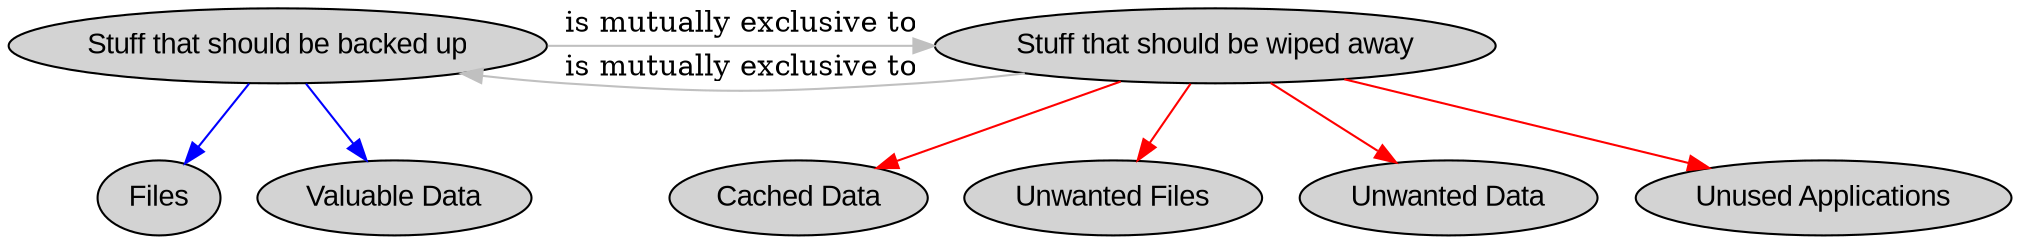 digraph cleanup_model {
    node [style=filled, fillcolor=lightgrey, fontname=Arial];
    edge [color=grey];

    "Stuff that should be backed up" -> "Files" [color=blue];
    "Stuff that should be backed up" -> "Valuable Data" [color=blue];
    "Stuff that should be wiped away" -> "Cached Data" [color=red];
    "Stuff that should be wiped away" -> "Unwanted Files" [color=red];
    "Stuff that should be wiped away" -> "Unwanted Data" [color=red];
    "Stuff that should be wiped away" -> "Unused Applications" [color=red];

    "Stuff that should be backed up" -> "Stuff that should be wiped away" [label="is mutually exclusive to"];
    "Stuff that should be wiped away" -> "Stuff that should be backed up" [label="is mutually exclusive to"];

    { rank=same; "Stuff that should be backed up"; "Stuff that should be wiped away"; }
}
